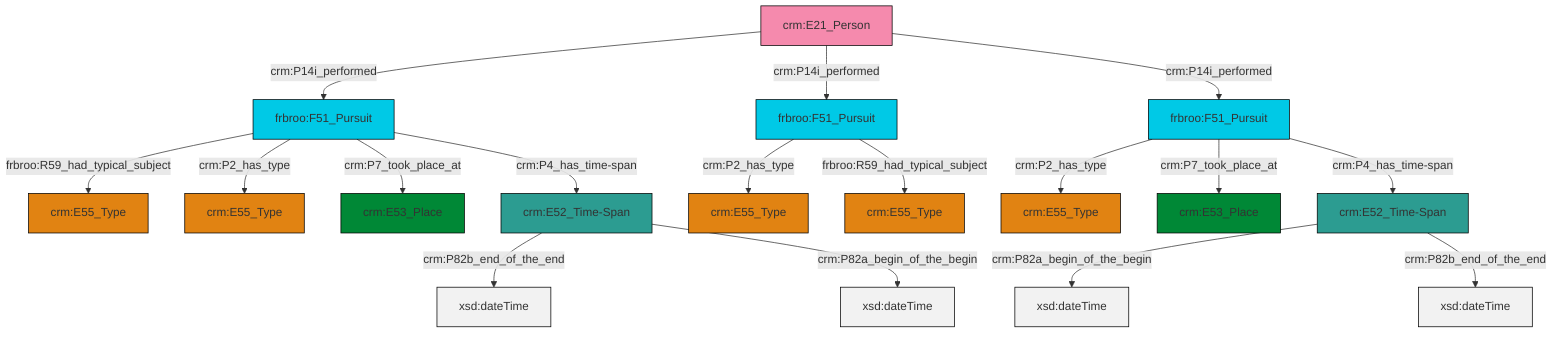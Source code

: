 graph TD
classDef Literal fill:#f2f2f2,stroke:#000000;
classDef CRM_Entity fill:#FFFFFF,stroke:#000000;
classDef Temporal_Entity fill:#00C9E6, stroke:#000000;
classDef Type fill:#E18312, stroke:#000000;
classDef Time-Span fill:#2C9C91, stroke:#000000;
classDef Appellation fill:#FFEB7F, stroke:#000000;
classDef Place fill:#008836, stroke:#000000;
classDef Persistent_Item fill:#B266B2, stroke:#000000;
classDef Conceptual_Object fill:#FFD700, stroke:#000000;
classDef Physical_Thing fill:#D2B48C, stroke:#000000;
classDef Actor fill:#f58aad, stroke:#000000;
classDef PC_Classes fill:#4ce600, stroke:#000000;
classDef Multi fill:#cccccc,stroke:#000000;

0["frbroo:F51_Pursuit"]:::Temporal_Entity -->|frbroo:R59_had_typical_subject| 1["crm:E55_Type"]:::Type
2["crm:E21_Person"]:::Actor -->|crm:P14i_performed| 0["frbroo:F51_Pursuit"]:::Temporal_Entity
6["frbroo:F51_Pursuit"]:::Temporal_Entity -->|crm:P2_has_type| 3["crm:E55_Type"]:::Type
2["crm:E21_Person"]:::Actor -->|crm:P14i_performed| 7["frbroo:F51_Pursuit"]:::Temporal_Entity
6["frbroo:F51_Pursuit"]:::Temporal_Entity -->|crm:P7_took_place_at| 8["crm:E53_Place"]:::Place
6["frbroo:F51_Pursuit"]:::Temporal_Entity -->|crm:P4_has_time-span| 10["crm:E52_Time-Span"]:::Time-Span
2["crm:E21_Person"]:::Actor -->|crm:P14i_performed| 6["frbroo:F51_Pursuit"]:::Temporal_Entity
12["crm:E52_Time-Span"]:::Time-Span -->|crm:P82b_end_of_the_end| 18[xsd:dateTime]:::Literal
0["frbroo:F51_Pursuit"]:::Temporal_Entity -->|crm:P2_has_type| 16["crm:E55_Type"]:::Type
0["frbroo:F51_Pursuit"]:::Temporal_Entity -->|crm:P7_took_place_at| 21["crm:E53_Place"]:::Place
0["frbroo:F51_Pursuit"]:::Temporal_Entity -->|crm:P4_has_time-span| 12["crm:E52_Time-Span"]:::Time-Span
7["frbroo:F51_Pursuit"]:::Temporal_Entity -->|crm:P2_has_type| 23["crm:E55_Type"]:::Type
10["crm:E52_Time-Span"]:::Time-Span -->|crm:P82a_begin_of_the_begin| 26[xsd:dateTime]:::Literal
7["frbroo:F51_Pursuit"]:::Temporal_Entity -->|frbroo:R59_had_typical_subject| 14["crm:E55_Type"]:::Type
12["crm:E52_Time-Span"]:::Time-Span -->|crm:P82a_begin_of_the_begin| 31[xsd:dateTime]:::Literal
10["crm:E52_Time-Span"]:::Time-Span -->|crm:P82b_end_of_the_end| 32[xsd:dateTime]:::Literal